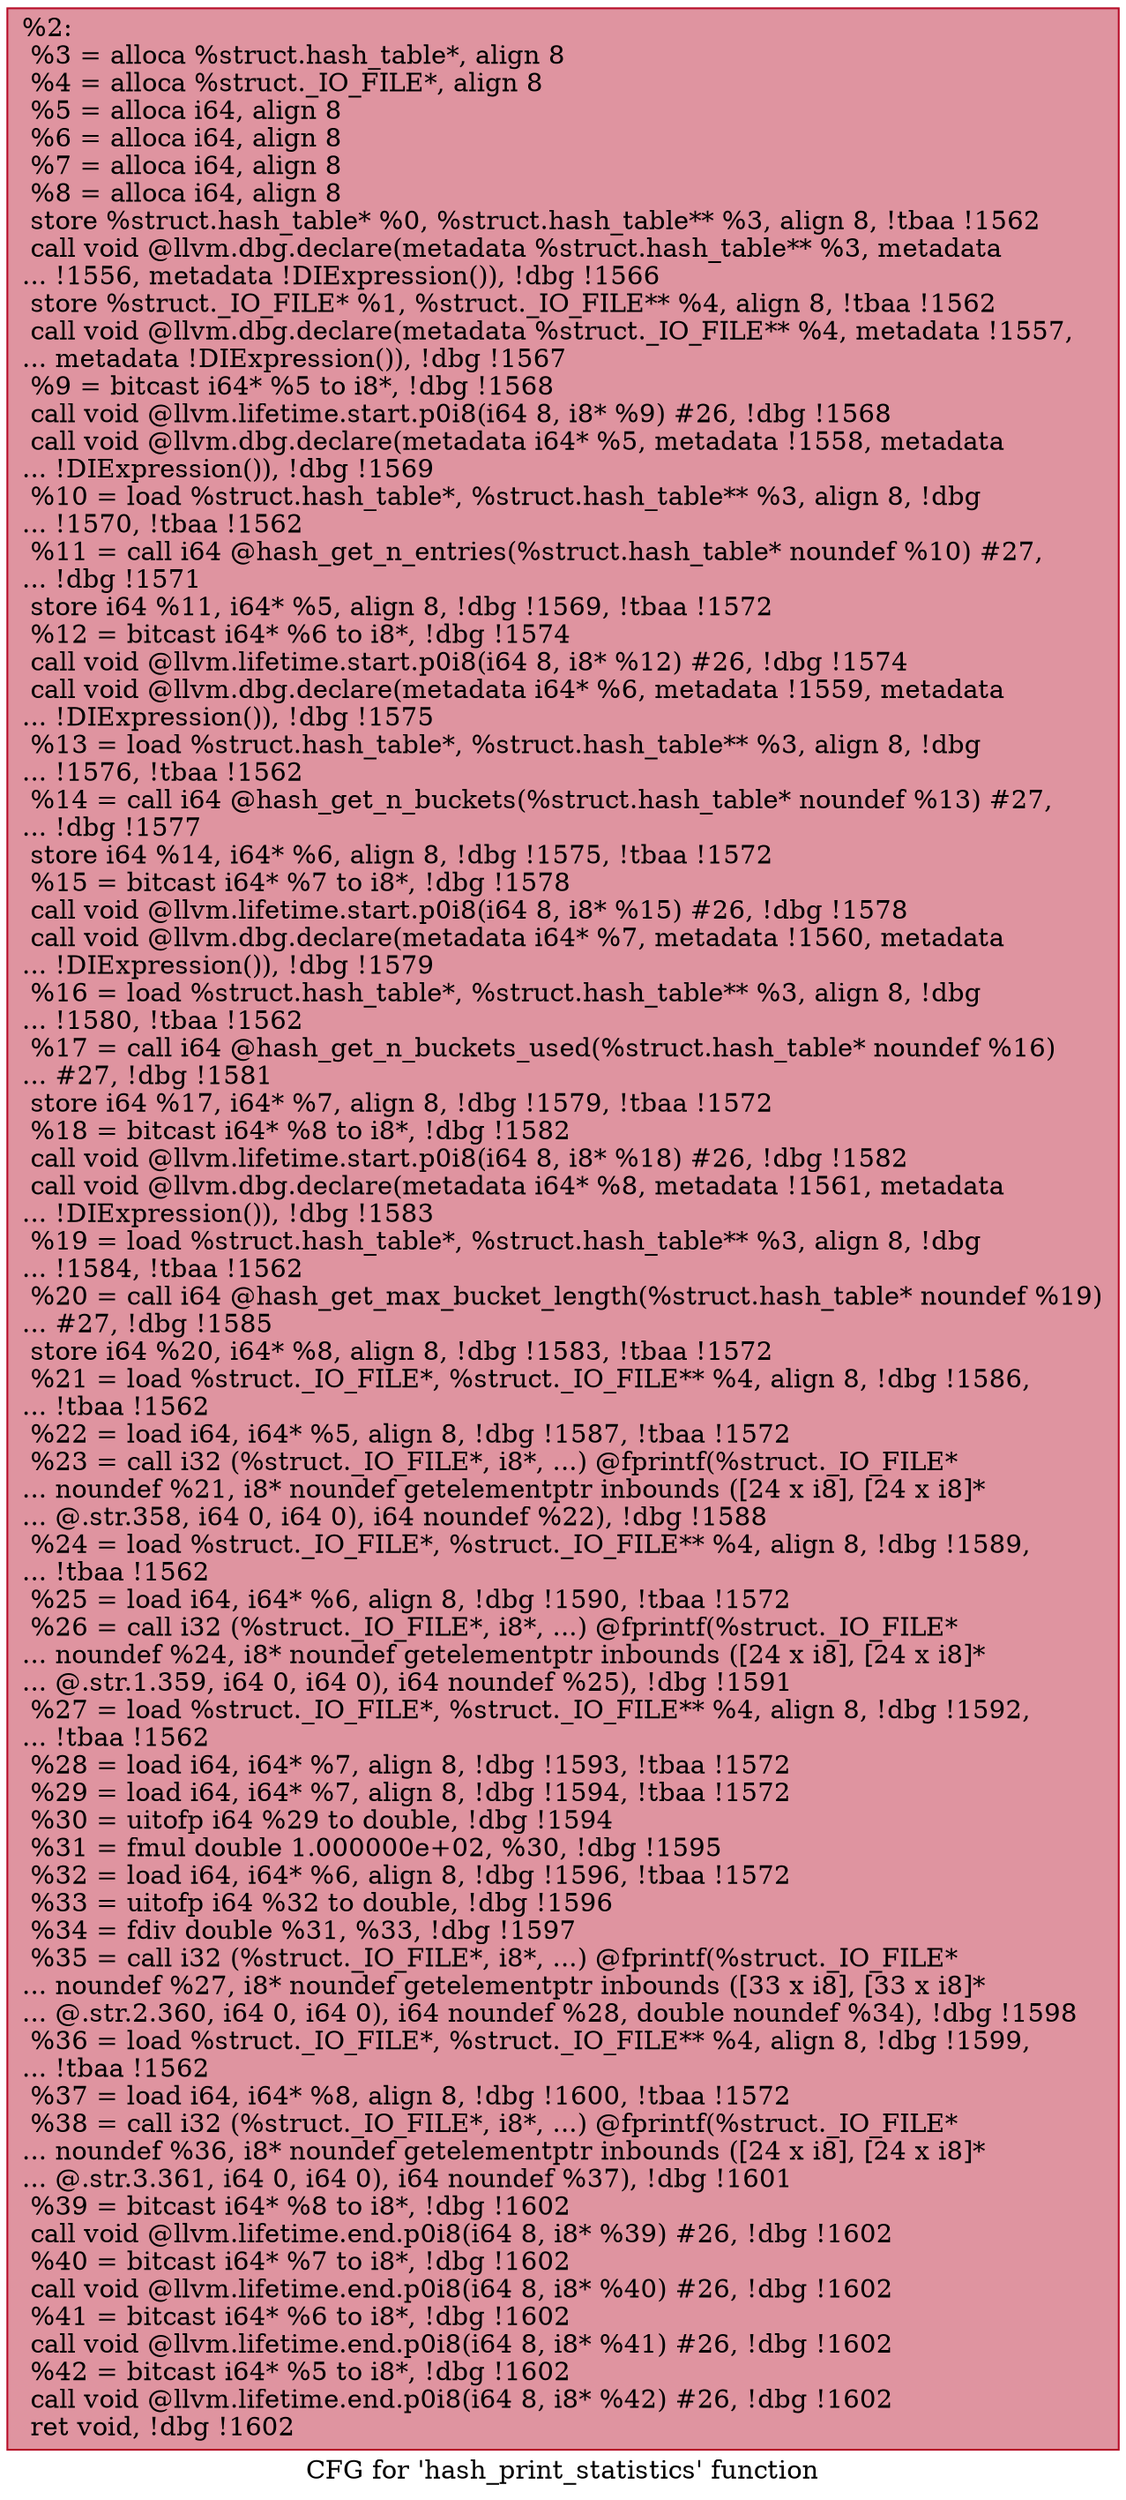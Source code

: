 digraph "CFG for 'hash_print_statistics' function" {
	label="CFG for 'hash_print_statistics' function";

	Node0xfe8dd0 [shape=record,color="#b70d28ff", style=filled, fillcolor="#b70d2870",label="{%2:\l  %3 = alloca %struct.hash_table*, align 8\l  %4 = alloca %struct._IO_FILE*, align 8\l  %5 = alloca i64, align 8\l  %6 = alloca i64, align 8\l  %7 = alloca i64, align 8\l  %8 = alloca i64, align 8\l  store %struct.hash_table* %0, %struct.hash_table** %3, align 8, !tbaa !1562\l  call void @llvm.dbg.declare(metadata %struct.hash_table** %3, metadata\l... !1556, metadata !DIExpression()), !dbg !1566\l  store %struct._IO_FILE* %1, %struct._IO_FILE** %4, align 8, !tbaa !1562\l  call void @llvm.dbg.declare(metadata %struct._IO_FILE** %4, metadata !1557,\l... metadata !DIExpression()), !dbg !1567\l  %9 = bitcast i64* %5 to i8*, !dbg !1568\l  call void @llvm.lifetime.start.p0i8(i64 8, i8* %9) #26, !dbg !1568\l  call void @llvm.dbg.declare(metadata i64* %5, metadata !1558, metadata\l... !DIExpression()), !dbg !1569\l  %10 = load %struct.hash_table*, %struct.hash_table** %3, align 8, !dbg\l... !1570, !tbaa !1562\l  %11 = call i64 @hash_get_n_entries(%struct.hash_table* noundef %10) #27,\l... !dbg !1571\l  store i64 %11, i64* %5, align 8, !dbg !1569, !tbaa !1572\l  %12 = bitcast i64* %6 to i8*, !dbg !1574\l  call void @llvm.lifetime.start.p0i8(i64 8, i8* %12) #26, !dbg !1574\l  call void @llvm.dbg.declare(metadata i64* %6, metadata !1559, metadata\l... !DIExpression()), !dbg !1575\l  %13 = load %struct.hash_table*, %struct.hash_table** %3, align 8, !dbg\l... !1576, !tbaa !1562\l  %14 = call i64 @hash_get_n_buckets(%struct.hash_table* noundef %13) #27,\l... !dbg !1577\l  store i64 %14, i64* %6, align 8, !dbg !1575, !tbaa !1572\l  %15 = bitcast i64* %7 to i8*, !dbg !1578\l  call void @llvm.lifetime.start.p0i8(i64 8, i8* %15) #26, !dbg !1578\l  call void @llvm.dbg.declare(metadata i64* %7, metadata !1560, metadata\l... !DIExpression()), !dbg !1579\l  %16 = load %struct.hash_table*, %struct.hash_table** %3, align 8, !dbg\l... !1580, !tbaa !1562\l  %17 = call i64 @hash_get_n_buckets_used(%struct.hash_table* noundef %16)\l... #27, !dbg !1581\l  store i64 %17, i64* %7, align 8, !dbg !1579, !tbaa !1572\l  %18 = bitcast i64* %8 to i8*, !dbg !1582\l  call void @llvm.lifetime.start.p0i8(i64 8, i8* %18) #26, !dbg !1582\l  call void @llvm.dbg.declare(metadata i64* %8, metadata !1561, metadata\l... !DIExpression()), !dbg !1583\l  %19 = load %struct.hash_table*, %struct.hash_table** %3, align 8, !dbg\l... !1584, !tbaa !1562\l  %20 = call i64 @hash_get_max_bucket_length(%struct.hash_table* noundef %19)\l... #27, !dbg !1585\l  store i64 %20, i64* %8, align 8, !dbg !1583, !tbaa !1572\l  %21 = load %struct._IO_FILE*, %struct._IO_FILE** %4, align 8, !dbg !1586,\l... !tbaa !1562\l  %22 = load i64, i64* %5, align 8, !dbg !1587, !tbaa !1572\l  %23 = call i32 (%struct._IO_FILE*, i8*, ...) @fprintf(%struct._IO_FILE*\l... noundef %21, i8* noundef getelementptr inbounds ([24 x i8], [24 x i8]*\l... @.str.358, i64 0, i64 0), i64 noundef %22), !dbg !1588\l  %24 = load %struct._IO_FILE*, %struct._IO_FILE** %4, align 8, !dbg !1589,\l... !tbaa !1562\l  %25 = load i64, i64* %6, align 8, !dbg !1590, !tbaa !1572\l  %26 = call i32 (%struct._IO_FILE*, i8*, ...) @fprintf(%struct._IO_FILE*\l... noundef %24, i8* noundef getelementptr inbounds ([24 x i8], [24 x i8]*\l... @.str.1.359, i64 0, i64 0), i64 noundef %25), !dbg !1591\l  %27 = load %struct._IO_FILE*, %struct._IO_FILE** %4, align 8, !dbg !1592,\l... !tbaa !1562\l  %28 = load i64, i64* %7, align 8, !dbg !1593, !tbaa !1572\l  %29 = load i64, i64* %7, align 8, !dbg !1594, !tbaa !1572\l  %30 = uitofp i64 %29 to double, !dbg !1594\l  %31 = fmul double 1.000000e+02, %30, !dbg !1595\l  %32 = load i64, i64* %6, align 8, !dbg !1596, !tbaa !1572\l  %33 = uitofp i64 %32 to double, !dbg !1596\l  %34 = fdiv double %31, %33, !dbg !1597\l  %35 = call i32 (%struct._IO_FILE*, i8*, ...) @fprintf(%struct._IO_FILE*\l... noundef %27, i8* noundef getelementptr inbounds ([33 x i8], [33 x i8]*\l... @.str.2.360, i64 0, i64 0), i64 noundef %28, double noundef %34), !dbg !1598\l  %36 = load %struct._IO_FILE*, %struct._IO_FILE** %4, align 8, !dbg !1599,\l... !tbaa !1562\l  %37 = load i64, i64* %8, align 8, !dbg !1600, !tbaa !1572\l  %38 = call i32 (%struct._IO_FILE*, i8*, ...) @fprintf(%struct._IO_FILE*\l... noundef %36, i8* noundef getelementptr inbounds ([24 x i8], [24 x i8]*\l... @.str.3.361, i64 0, i64 0), i64 noundef %37), !dbg !1601\l  %39 = bitcast i64* %8 to i8*, !dbg !1602\l  call void @llvm.lifetime.end.p0i8(i64 8, i8* %39) #26, !dbg !1602\l  %40 = bitcast i64* %7 to i8*, !dbg !1602\l  call void @llvm.lifetime.end.p0i8(i64 8, i8* %40) #26, !dbg !1602\l  %41 = bitcast i64* %6 to i8*, !dbg !1602\l  call void @llvm.lifetime.end.p0i8(i64 8, i8* %41) #26, !dbg !1602\l  %42 = bitcast i64* %5 to i8*, !dbg !1602\l  call void @llvm.lifetime.end.p0i8(i64 8, i8* %42) #26, !dbg !1602\l  ret void, !dbg !1602\l}"];
}
